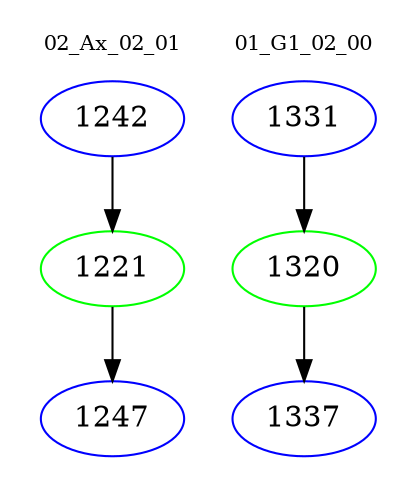 digraph{
subgraph cluster_0 {
color = white
label = "02_Ax_02_01";
fontsize=10;
T0_1242 [label="1242", color="blue"]
T0_1242 -> T0_1221 [color="black"]
T0_1221 [label="1221", color="green"]
T0_1221 -> T0_1247 [color="black"]
T0_1247 [label="1247", color="blue"]
}
subgraph cluster_1 {
color = white
label = "01_G1_02_00";
fontsize=10;
T1_1331 [label="1331", color="blue"]
T1_1331 -> T1_1320 [color="black"]
T1_1320 [label="1320", color="green"]
T1_1320 -> T1_1337 [color="black"]
T1_1337 [label="1337", color="blue"]
}
}
